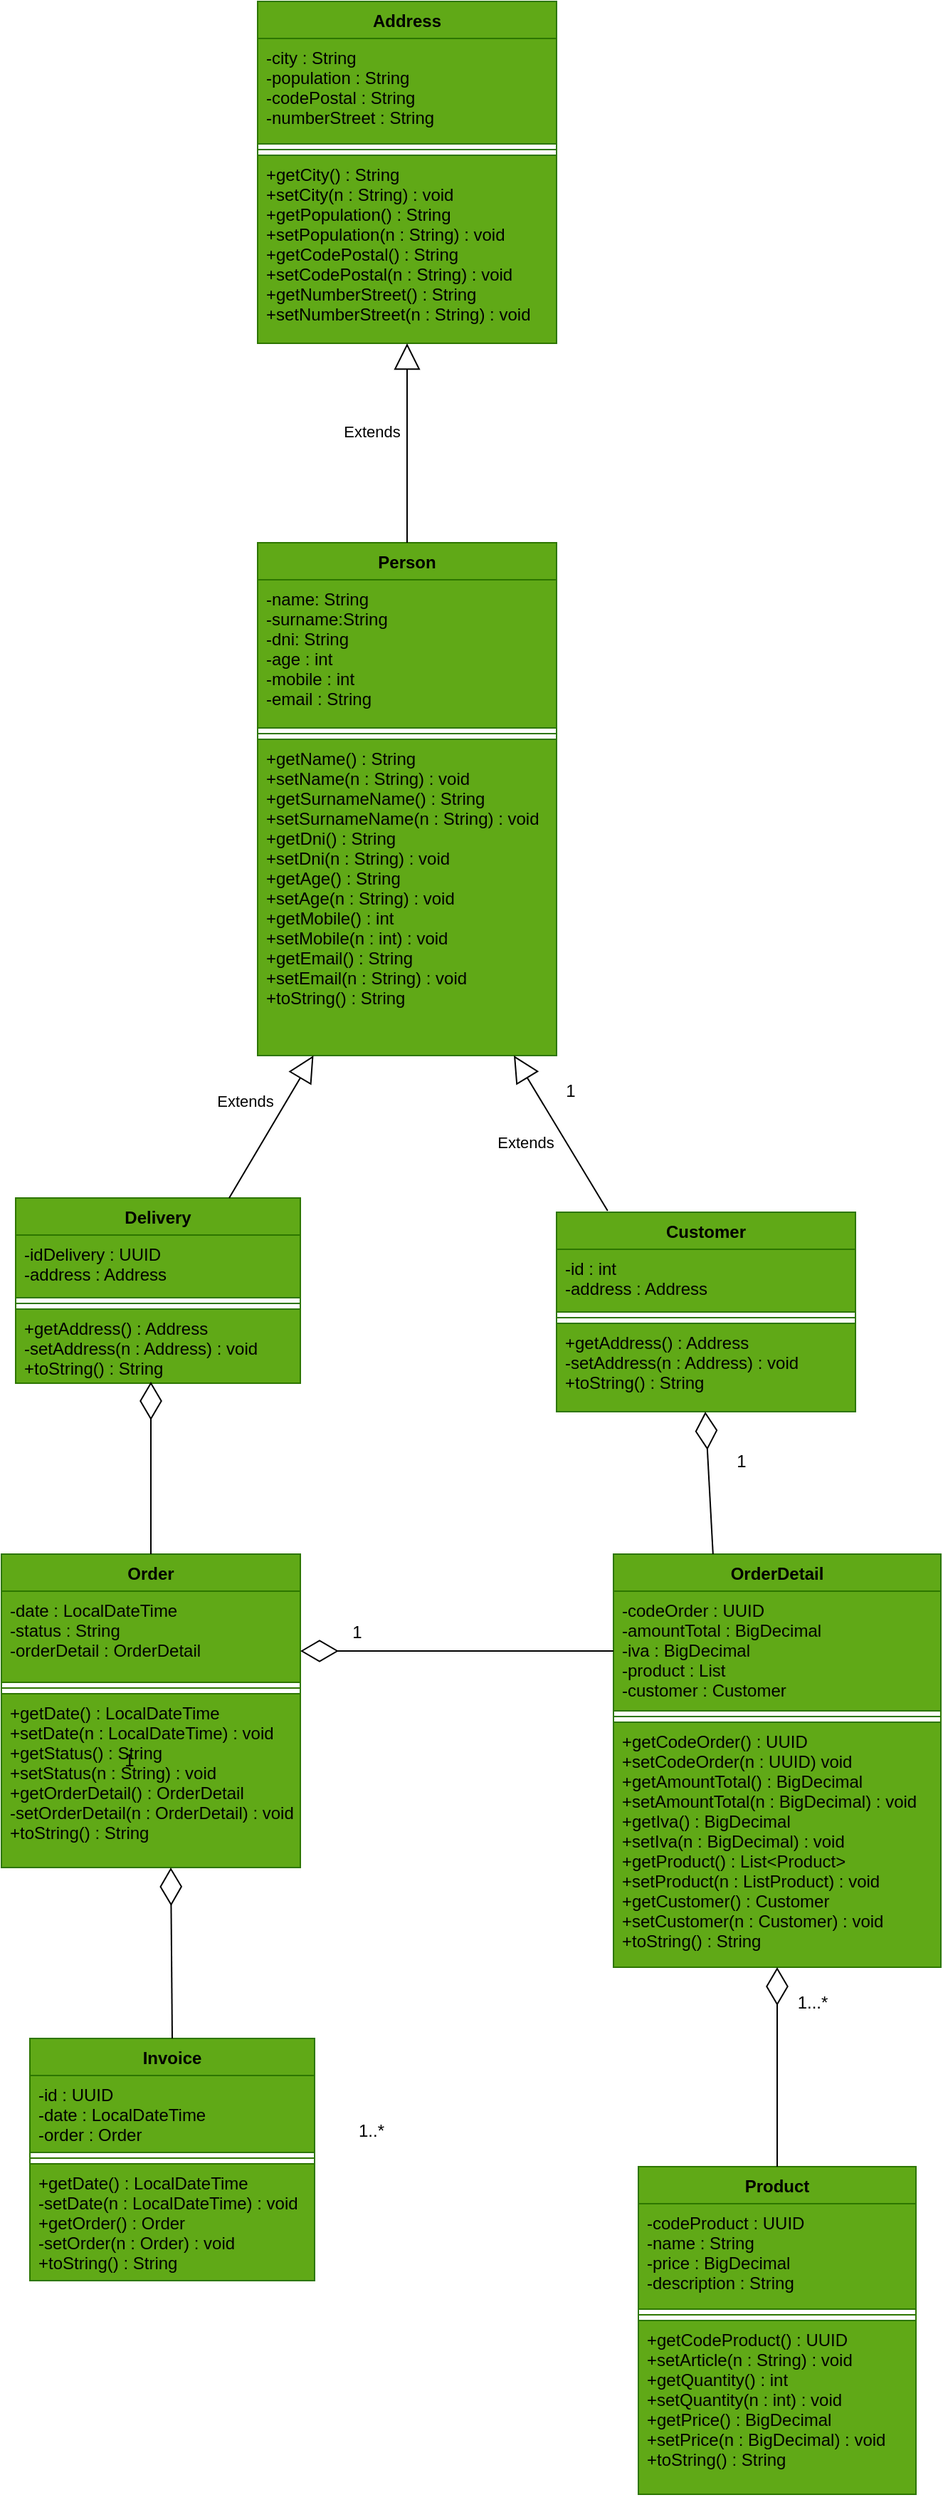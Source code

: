 <mxfile>
    <diagram id="Tv7iavAmcZXi8wd-qXHu" name="Page-1">
        <mxGraphModel dx="1066" dy="2812" grid="1" gridSize="10" guides="1" tooltips="1" connect="1" arrows="1" fold="1" page="1" pageScale="1" pageWidth="850" pageHeight="1100" math="0" shadow="0">
            <root>
                <mxCell id="0"/>
                <mxCell id="1" parent="0"/>
                <mxCell id="2" value="Customer" style="swimlane;fontStyle=1;align=center;verticalAlign=top;childLayout=stackLayout;horizontal=1;startSize=26;horizontalStack=0;resizeParent=1;resizeParentMax=0;resizeLast=0;collapsible=1;marginBottom=0;fillColor=#60a917;fontColor=#000000;strokeColor=#2D7600;" parent="1" vertex="1">
                    <mxGeometry x="500" y="-320" width="210" height="140" as="geometry"/>
                </mxCell>
                <mxCell id="3" value="-id : int&#10;-address : Address " style="text;strokeColor=#2D7600;fillColor=#60a917;align=left;verticalAlign=top;spacingLeft=4;spacingRight=4;overflow=hidden;rotatable=0;points=[[0,0.5],[1,0.5]];portConstraint=eastwest;fontColor=#000000;" parent="2" vertex="1">
                    <mxGeometry y="26" width="210" height="44" as="geometry"/>
                </mxCell>
                <mxCell id="4" value="" style="line;strokeWidth=1;fillColor=none;align=left;verticalAlign=middle;spacingTop=-1;spacingLeft=3;spacingRight=3;rotatable=0;labelPosition=right;points=[];portConstraint=eastwest;strokeColor=inherit;" parent="2" vertex="1">
                    <mxGeometry y="70" width="210" height="8" as="geometry"/>
                </mxCell>
                <mxCell id="5" value="+getAddress() : Address&#10;-setAddress(n : Address) : void&#10;+toString() : String" style="text;strokeColor=#2D7600;fillColor=#60a917;align=left;verticalAlign=top;spacingLeft=4;spacingRight=4;overflow=hidden;rotatable=0;points=[[0,0.5],[1,0.5]];portConstraint=eastwest;fontColor=#000000;" parent="2" vertex="1">
                    <mxGeometry y="78" width="210" height="62" as="geometry"/>
                </mxCell>
                <mxCell id="10" value="Address" style="swimlane;fontStyle=1;align=center;verticalAlign=top;childLayout=stackLayout;horizontal=1;startSize=26;horizontalStack=0;resizeParent=1;resizeParentMax=0;resizeLast=0;collapsible=1;marginBottom=0;fillColor=#60a917;fontColor=#000000;strokeColor=#2D7600;" parent="1" vertex="1">
                    <mxGeometry x="290" y="-1170" width="210" height="240" as="geometry">
                        <mxRectangle x="280" y="460" width="90" height="30" as="alternateBounds"/>
                    </mxGeometry>
                </mxCell>
                <mxCell id="11" value="-city : String&#10;-population : String&#10;-codePostal : String&#10;-numberStreet : String&#10;&#10;" style="text;strokeColor=#2D7600;fillColor=#60a917;align=left;verticalAlign=top;spacingLeft=4;spacingRight=4;overflow=hidden;rotatable=0;points=[[0,0.5],[1,0.5]];portConstraint=eastwest;fontColor=#000000;" parent="10" vertex="1">
                    <mxGeometry y="26" width="210" height="74" as="geometry"/>
                </mxCell>
                <mxCell id="12" value="" style="line;strokeWidth=1;fillColor=none;align=left;verticalAlign=middle;spacingTop=-1;spacingLeft=3;spacingRight=3;rotatable=0;labelPosition=right;points=[];portConstraint=eastwest;strokeColor=inherit;" parent="10" vertex="1">
                    <mxGeometry y="100" width="210" height="8" as="geometry"/>
                </mxCell>
                <mxCell id="13" value="+getCity() : String&#10;+setCity(n : String) : void&#10;+getPopulation() : String&#10;+setPopulation(n : String) : void&#10;+getCodePostal() : String&#10;+setCodePostal(n : String) : void&#10;+getNumberStreet() : String&#10;+setNumberStreet(n : String) : void" style="text;strokeColor=#2D7600;fillColor=#60a917;align=left;verticalAlign=top;spacingLeft=4;spacingRight=4;overflow=hidden;rotatable=0;points=[[0,0.5],[1,0.5]];portConstraint=eastwest;fontColor=#000000;" parent="10" vertex="1">
                    <mxGeometry y="108" width="210" height="132" as="geometry"/>
                </mxCell>
                <mxCell id="17" value="Order" style="swimlane;fontStyle=1;align=center;verticalAlign=top;childLayout=stackLayout;horizontal=1;startSize=26;horizontalStack=0;resizeParent=1;resizeParentMax=0;resizeLast=0;collapsible=1;marginBottom=0;fontColor=#000000;fillColor=#60a917;strokeColor=#2D7600;" parent="1" vertex="1">
                    <mxGeometry x="110" y="-80" width="210" height="220" as="geometry"/>
                </mxCell>
                <mxCell id="18" value="-date : LocalDateTime&#10;-status : String&#10;-orderDetail : OrderDetail" style="text;strokeColor=#2D7600;fillColor=#60a917;align=left;verticalAlign=top;spacingLeft=4;spacingRight=4;overflow=hidden;rotatable=0;points=[[0,0.5],[1,0.5]];portConstraint=eastwest;fontColor=#000000;" parent="17" vertex="1">
                    <mxGeometry y="26" width="210" height="64" as="geometry"/>
                </mxCell>
                <mxCell id="19" value="" style="line;strokeWidth=1;fillColor=none;align=left;verticalAlign=middle;spacingTop=-1;spacingLeft=3;spacingRight=3;rotatable=0;labelPosition=right;points=[];portConstraint=eastwest;strokeColor=inherit;fontColor=#000000;" parent="17" vertex="1">
                    <mxGeometry y="90" width="210" height="8" as="geometry"/>
                </mxCell>
                <mxCell id="20" value="+getDate() : LocalDateTime&#10;+setDate(n : LocalDateTime) : void&#10;+getStatus() : String&#10;+setStatus(n : String) : void&#10;+getOrderDetail() : OrderDetail&#10;-setOrderDetail(n : OrderDetail) : void&#10;+toString() : String" style="text;strokeColor=#2D7600;fillColor=#60a917;align=left;verticalAlign=top;spacingLeft=4;spacingRight=4;overflow=hidden;rotatable=0;points=[[0,0.5],[1,0.5]];portConstraint=eastwest;fontColor=#000000;" parent="17" vertex="1">
                    <mxGeometry y="98" width="210" height="122" as="geometry"/>
                </mxCell>
                <mxCell id="25" value="1" style="text;html=1;strokeColor=none;fillColor=none;align=center;verticalAlign=middle;whiteSpace=wrap;rounded=0;fontColor=#000000;" parent="1" vertex="1">
                    <mxGeometry x="170" y="50" width="60" height="30" as="geometry"/>
                </mxCell>
                <mxCell id="30" value="OrderDetail" style="swimlane;fontStyle=1;align=center;verticalAlign=top;childLayout=stackLayout;horizontal=1;startSize=26;horizontalStack=0;resizeParent=1;resizeParentMax=0;resizeLast=0;collapsible=1;marginBottom=0;fontColor=#000000;fillColor=#60a917;strokeColor=#2D7600;" parent="1" vertex="1">
                    <mxGeometry x="540" y="-80" width="230" height="290" as="geometry"/>
                </mxCell>
                <mxCell id="31" value="-codeOrder : UUID&#10;-amountTotal : BigDecimal&#10;-iva : BigDecimal&#10;-product : List&#10;-customer : Customer&#10;" style="text;strokeColor=#2D7600;fillColor=#60a917;align=left;verticalAlign=top;spacingLeft=4;spacingRight=4;overflow=hidden;rotatable=0;points=[[0,0.5],[1,0.5]];portConstraint=eastwest;fontColor=#000000;" parent="30" vertex="1">
                    <mxGeometry y="26" width="230" height="84" as="geometry"/>
                </mxCell>
                <mxCell id="32" value="" style="line;strokeWidth=1;fillColor=none;align=left;verticalAlign=middle;spacingTop=-1;spacingLeft=3;spacingRight=3;rotatable=0;labelPosition=right;points=[];portConstraint=eastwest;strokeColor=inherit;fontColor=#FFFFFF;" parent="30" vertex="1">
                    <mxGeometry y="110" width="230" height="8" as="geometry"/>
                </mxCell>
                <mxCell id="33" value="+getCodeOrder() : UUID&#10;+setCodeOrder(n : UUID) void&#10;+getAmountTotal() : BigDecimal&#10;+setAmountTotal(n : BigDecimal) : void&#10;+getIva() : BigDecimal&#10;+setIva(n : BigDecimal) : void&#10;+getProduct() : List&lt;Product&gt;&#10;+setProduct(n : ListProduct) : void&#10;+getCustomer() : Customer&#10;+setCustomer(n : Customer) : void&#10;+toString() : String" style="text;strokeColor=#2D7600;fillColor=#60a917;align=left;verticalAlign=top;spacingLeft=4;spacingRight=4;overflow=hidden;rotatable=0;points=[[0,0.5],[1,0.5]];portConstraint=eastwest;fontColor=#000000;" parent="30" vertex="1">
                    <mxGeometry y="118" width="230" height="172" as="geometry"/>
                </mxCell>
                <mxCell id="44" value="Invoice" style="swimlane;fontStyle=1;align=center;verticalAlign=top;childLayout=stackLayout;horizontal=1;startSize=26;horizontalStack=0;resizeParent=1;resizeParentMax=0;resizeLast=0;collapsible=1;marginBottom=0;fontColor=#000000;fillColor=#60a917;strokeColor=#2D7600;" parent="1" vertex="1">
                    <mxGeometry x="130" y="260" width="200" height="170" as="geometry"/>
                </mxCell>
                <mxCell id="45" value="-id : UUID&#10;-date : LocalDateTime&#10;-order : Order" style="text;strokeColor=#2D7600;fillColor=#60a917;align=left;verticalAlign=top;spacingLeft=4;spacingRight=4;overflow=hidden;rotatable=0;points=[[0,0.5],[1,0.5]];portConstraint=eastwest;fontColor=#000000;" parent="44" vertex="1">
                    <mxGeometry y="26" width="200" height="54" as="geometry"/>
                </mxCell>
                <mxCell id="46" value="" style="line;strokeWidth=1;fillColor=none;align=left;verticalAlign=middle;spacingTop=-1;spacingLeft=3;spacingRight=3;rotatable=0;labelPosition=right;points=[];portConstraint=eastwest;strokeColor=inherit;fontColor=#FFFFFF;" parent="44" vertex="1">
                    <mxGeometry y="80" width="200" height="8" as="geometry"/>
                </mxCell>
                <mxCell id="47" value="+getDate() : LocalDateTime&#10;-setDate(n : LocalDateTime) : void&#10;+getOrder() : Order&#10;-setOrder(n : Order) : void&#10;+toString() : String" style="text;strokeColor=#2D7600;fillColor=#60a917;align=left;verticalAlign=top;spacingLeft=4;spacingRight=4;overflow=hidden;rotatable=0;points=[[0,0.5],[1,0.5]];portConstraint=eastwest;fontColor=#000000;" parent="44" vertex="1">
                    <mxGeometry y="88" width="200" height="82" as="geometry"/>
                </mxCell>
                <mxCell id="52" value="Delivery" style="swimlane;fontStyle=1;align=center;verticalAlign=top;childLayout=stackLayout;horizontal=1;startSize=26;horizontalStack=0;resizeParent=1;resizeParentMax=0;resizeLast=0;collapsible=1;marginBottom=0;fontColor=#000000;fillColor=#60a917;strokeColor=#2D7600;" parent="1" vertex="1">
                    <mxGeometry x="120" y="-330" width="200" height="130" as="geometry"/>
                </mxCell>
                <mxCell id="53" value="-idDelivery : UUID&#10;-address : Address " style="text;strokeColor=#2D7600;fillColor=#60a917;align=left;verticalAlign=top;spacingLeft=4;spacingRight=4;overflow=hidden;rotatable=0;points=[[0,0.5],[1,0.5]];portConstraint=eastwest;fontColor=#000000;" parent="52" vertex="1">
                    <mxGeometry y="26" width="200" height="44" as="geometry"/>
                </mxCell>
                <mxCell id="54" value="" style="line;strokeWidth=1;fillColor=none;align=left;verticalAlign=middle;spacingTop=-1;spacingLeft=3;spacingRight=3;rotatable=0;labelPosition=right;points=[];portConstraint=eastwest;strokeColor=inherit;fontColor=#000000;" parent="52" vertex="1">
                    <mxGeometry y="70" width="200" height="8" as="geometry"/>
                </mxCell>
                <mxCell id="55" value="+getAddress() : Address&#10;-setAddress(n : Address) : void&#10;+toString() : String" style="text;strokeColor=#2D7600;fillColor=#60a917;align=left;verticalAlign=top;spacingLeft=4;spacingRight=4;overflow=hidden;rotatable=0;points=[[0,0.5],[1,0.5]];portConstraint=eastwest;fontColor=#000000;" parent="52" vertex="1">
                    <mxGeometry y="78" width="200" height="52" as="geometry"/>
                </mxCell>
                <mxCell id="63" value="&lt;font color=&quot;#000000&quot;&gt;1&lt;/font&gt;" style="text;html=1;strokeColor=none;fillColor=none;align=center;verticalAlign=middle;whiteSpace=wrap;rounded=0;labelBackgroundColor=#NONE;fontColor=#FFFFFF;" parent="1" vertex="1">
                    <mxGeometry x="330" y="-40" width="60" height="30" as="geometry"/>
                </mxCell>
                <mxCell id="64" value="&lt;font color=&quot;#000000&quot;&gt;1..*&lt;/font&gt;" style="text;html=1;strokeColor=none;fillColor=none;align=center;verticalAlign=middle;whiteSpace=wrap;rounded=0;labelBackgroundColor=none;fontColor=#FFFFFF;" parent="1" vertex="1">
                    <mxGeometry x="340" y="310" width="60" height="30" as="geometry"/>
                </mxCell>
                <mxCell id="69" value="Person" style="swimlane;fontStyle=1;align=center;verticalAlign=top;childLayout=stackLayout;horizontal=1;startSize=26;horizontalStack=0;resizeParent=1;resizeParentMax=0;resizeLast=0;collapsible=1;marginBottom=0;fillColor=#60a917;fontColor=#000000;strokeColor=#2D7600;" parent="1" vertex="1">
                    <mxGeometry x="290" y="-790" width="210" height="360" as="geometry"/>
                </mxCell>
                <mxCell id="70" value="-name: String&#10;-surname:String&#10;-dni: String&#10;-age : int&#10;-mobile : int&#10;-email : String&#10;&#10;&#10;" style="text;strokeColor=#2D7600;fillColor=#60a917;align=left;verticalAlign=top;spacingLeft=4;spacingRight=4;overflow=hidden;rotatable=0;points=[[0,0.5],[1,0.5]];portConstraint=eastwest;fontColor=#000000;" parent="69" vertex="1">
                    <mxGeometry y="26" width="210" height="104" as="geometry"/>
                </mxCell>
                <mxCell id="71" value="" style="line;strokeWidth=1;fillColor=none;align=left;verticalAlign=middle;spacingTop=-1;spacingLeft=3;spacingRight=3;rotatable=0;labelPosition=right;points=[];portConstraint=eastwest;strokeColor=inherit;" parent="69" vertex="1">
                    <mxGeometry y="130" width="210" height="8" as="geometry"/>
                </mxCell>
                <mxCell id="72" value="+getName() : String&#10;+setName(n : String) : void&#10;+getSurnameName() : String&#10;+setSurnameName(n : String) : void&#10;+getDni() : String&#10;+setDni(n : String) : void&#10;+getAge() : String&#10;+setAge(n : String) : void&#10;+getMobile() : int&#10;+setMobile(n : int) : void&#10;+getEmail() : String&#10;+setEmail(n : String) : void&#10;+toString() : String&#10;" style="text;strokeColor=#2D7600;fillColor=#60a917;align=left;verticalAlign=top;spacingLeft=4;spacingRight=4;overflow=hidden;rotatable=0;points=[[0,0.5],[1,0.5]];portConstraint=eastwest;fontColor=#000000;" parent="69" vertex="1">
                    <mxGeometry y="138" width="210" height="222" as="geometry"/>
                </mxCell>
                <mxCell id="73" value="Extends" style="endArrow=block;endSize=16;endFill=0;html=1;fontColor=#000000;exitX=0.171;exitY=-0.007;exitDx=0;exitDy=0;exitPerimeter=0;" parent="1" source="2" edge="1">
                    <mxGeometry x="0.111" y="25" width="160" relative="1" as="geometry">
                        <mxPoint x="530" y="-330" as="sourcePoint"/>
                        <mxPoint x="470" y="-430" as="targetPoint"/>
                        <mxPoint as="offset"/>
                    </mxGeometry>
                </mxCell>
                <mxCell id="74" value="Extends" style="endArrow=block;endSize=16;endFill=0;html=1;fontColor=#000000;exitX=0.75;exitY=0;exitDx=0;exitDy=0;" parent="1" source="52" target="72" edge="1">
                    <mxGeometry x="0.111" y="25" width="160" relative="1" as="geometry">
                        <mxPoint x="220" y="-330" as="sourcePoint"/>
                        <mxPoint x="550" y="-500" as="targetPoint"/>
                        <mxPoint as="offset"/>
                    </mxGeometry>
                </mxCell>
                <mxCell id="75" value="Extends" style="endArrow=block;endSize=16;endFill=0;html=1;fontColor=#000000;exitX=0.5;exitY=0;exitDx=0;exitDy=0;" parent="1" source="69" target="13" edge="1">
                    <mxGeometry x="0.111" y="25" width="160" relative="1" as="geometry">
                        <mxPoint x="505.45" y="-814" as="sourcePoint"/>
                        <mxPoint x="360.0" y="-920.004" as="targetPoint"/>
                        <mxPoint as="offset"/>
                    </mxGeometry>
                </mxCell>
                <mxCell id="76" value="" style="endArrow=diamondThin;endFill=0;endSize=24;html=1;fontColor=#000000;exitX=0.304;exitY=0;exitDx=0;exitDy=0;exitPerimeter=0;" parent="1" edge="1" source="30">
                    <mxGeometry width="160" relative="1" as="geometry">
                        <mxPoint x="605" y="-80" as="sourcePoint"/>
                        <mxPoint x="604.5" y="-180" as="targetPoint"/>
                    </mxGeometry>
                </mxCell>
                <mxCell id="78" value="1" style="text;html=1;strokeColor=none;fillColor=none;align=center;verticalAlign=middle;whiteSpace=wrap;rounded=0;fontColor=#000000;" parent="1" vertex="1">
                    <mxGeometry x="600" y="-160" width="60" height="30" as="geometry"/>
                </mxCell>
                <mxCell id="79" value="" style="endArrow=diamondThin;endFill=0;endSize=24;html=1;fontColor=#000000;exitX=0;exitY=0.5;exitDx=0;exitDy=0;" parent="1" source="31" edge="1">
                    <mxGeometry width="160" relative="1" as="geometry">
                        <mxPoint x="390" y="10" as="sourcePoint"/>
                        <mxPoint x="320" y="-12" as="targetPoint"/>
                    </mxGeometry>
                </mxCell>
                <mxCell id="80" value="Product" style="swimlane;fontStyle=1;align=center;verticalAlign=top;childLayout=stackLayout;horizontal=1;startSize=26;horizontalStack=0;resizeParent=1;resizeParentMax=0;resizeLast=0;collapsible=1;marginBottom=0;fontColor=#000000;fillColor=#60a917;strokeColor=#2D7600;" parent="1" vertex="1">
                    <mxGeometry x="557.5" y="350" width="195" height="230" as="geometry"/>
                </mxCell>
                <mxCell id="81" value="-codeProduct : UUID&#10;-name : String&#10;-price : BigDecimal&#10;-description : String&#10;" style="text;strokeColor=#2D7600;fillColor=#60a917;align=left;verticalAlign=top;spacingLeft=4;spacingRight=4;overflow=hidden;rotatable=0;points=[[0,0.5],[1,0.5]];portConstraint=eastwest;fontColor=#000000;" parent="80" vertex="1">
                    <mxGeometry y="26" width="195" height="74" as="geometry"/>
                </mxCell>
                <mxCell id="82" value="" style="line;strokeWidth=1;fillColor=none;align=left;verticalAlign=middle;spacingTop=-1;spacingLeft=3;spacingRight=3;rotatable=0;labelPosition=right;points=[];portConstraint=eastwest;strokeColor=inherit;fontColor=#FFFFFF;" parent="80" vertex="1">
                    <mxGeometry y="100" width="195" height="8" as="geometry"/>
                </mxCell>
                <mxCell id="83" value="+getCodeProduct() : UUID&#10;+setArticle(n : String) : void&#10;+getQuantity() : int&#10;+setQuantity(n : int) : void&#10;+getPrice() : BigDecimal&#10;+setPrice(n : BigDecimal) : void&#10;+toString() : String" style="text;strokeColor=#2D7600;fillColor=#60a917;align=left;verticalAlign=top;spacingLeft=4;spacingRight=4;overflow=hidden;rotatable=0;points=[[0,0.5],[1,0.5]];portConstraint=eastwest;fontColor=#000000;" parent="80" vertex="1">
                    <mxGeometry y="108" width="195" height="122" as="geometry"/>
                </mxCell>
                <mxCell id="84" value="" style="endArrow=diamondThin;endFill=0;endSize=24;html=1;fontColor=#000000;exitX=0.5;exitY=0;exitDx=0;exitDy=0;" parent="1" source="80" target="33" edge="1">
                    <mxGeometry width="160" relative="1" as="geometry">
                        <mxPoint x="520" y="150" as="sourcePoint"/>
                        <mxPoint x="300" y="151.996" as="targetPoint"/>
                    </mxGeometry>
                </mxCell>
                <mxCell id="85" value="&lt;font color=&quot;#000000&quot;&gt;1...*&lt;/font&gt;" style="text;html=1;strokeColor=none;fillColor=none;align=center;verticalAlign=middle;whiteSpace=wrap;rounded=0;labelBackgroundColor=#NONE;fontColor=#FFFFFF;" parent="1" vertex="1">
                    <mxGeometry x="650" y="220" width="60" height="30" as="geometry"/>
                </mxCell>
                <mxCell id="86" value="" style="endArrow=diamondThin;endFill=0;endSize=24;html=1;fontColor=#000000;exitX=0.5;exitY=0;exitDx=0;exitDy=0;" edge="1" parent="1" source="44">
                    <mxGeometry width="160" relative="1" as="geometry">
                        <mxPoint x="229" y="250" as="sourcePoint"/>
                        <mxPoint x="229" y="140" as="targetPoint"/>
                    </mxGeometry>
                </mxCell>
                <mxCell id="87" value="" style="endArrow=diamondThin;endFill=0;endSize=24;html=1;fontColor=#000000;exitX=0.5;exitY=0;exitDx=0;exitDy=0;entryX=0.475;entryY=0.981;entryDx=0;entryDy=0;entryPerimeter=0;" edge="1" parent="1" source="17" target="55">
                    <mxGeometry width="160" relative="1" as="geometry">
                        <mxPoint x="240" y="-80" as="sourcePoint"/>
                        <mxPoint x="240" y="-190" as="targetPoint"/>
                    </mxGeometry>
                </mxCell>
                <mxCell id="88" value="1" style="text;html=1;strokeColor=none;fillColor=none;align=center;verticalAlign=middle;whiteSpace=wrap;rounded=0;fontColor=#000000;" vertex="1" parent="1">
                    <mxGeometry x="480" y="-420" width="60" height="30" as="geometry"/>
                </mxCell>
            </root>
        </mxGraphModel>
    </diagram>
</mxfile>